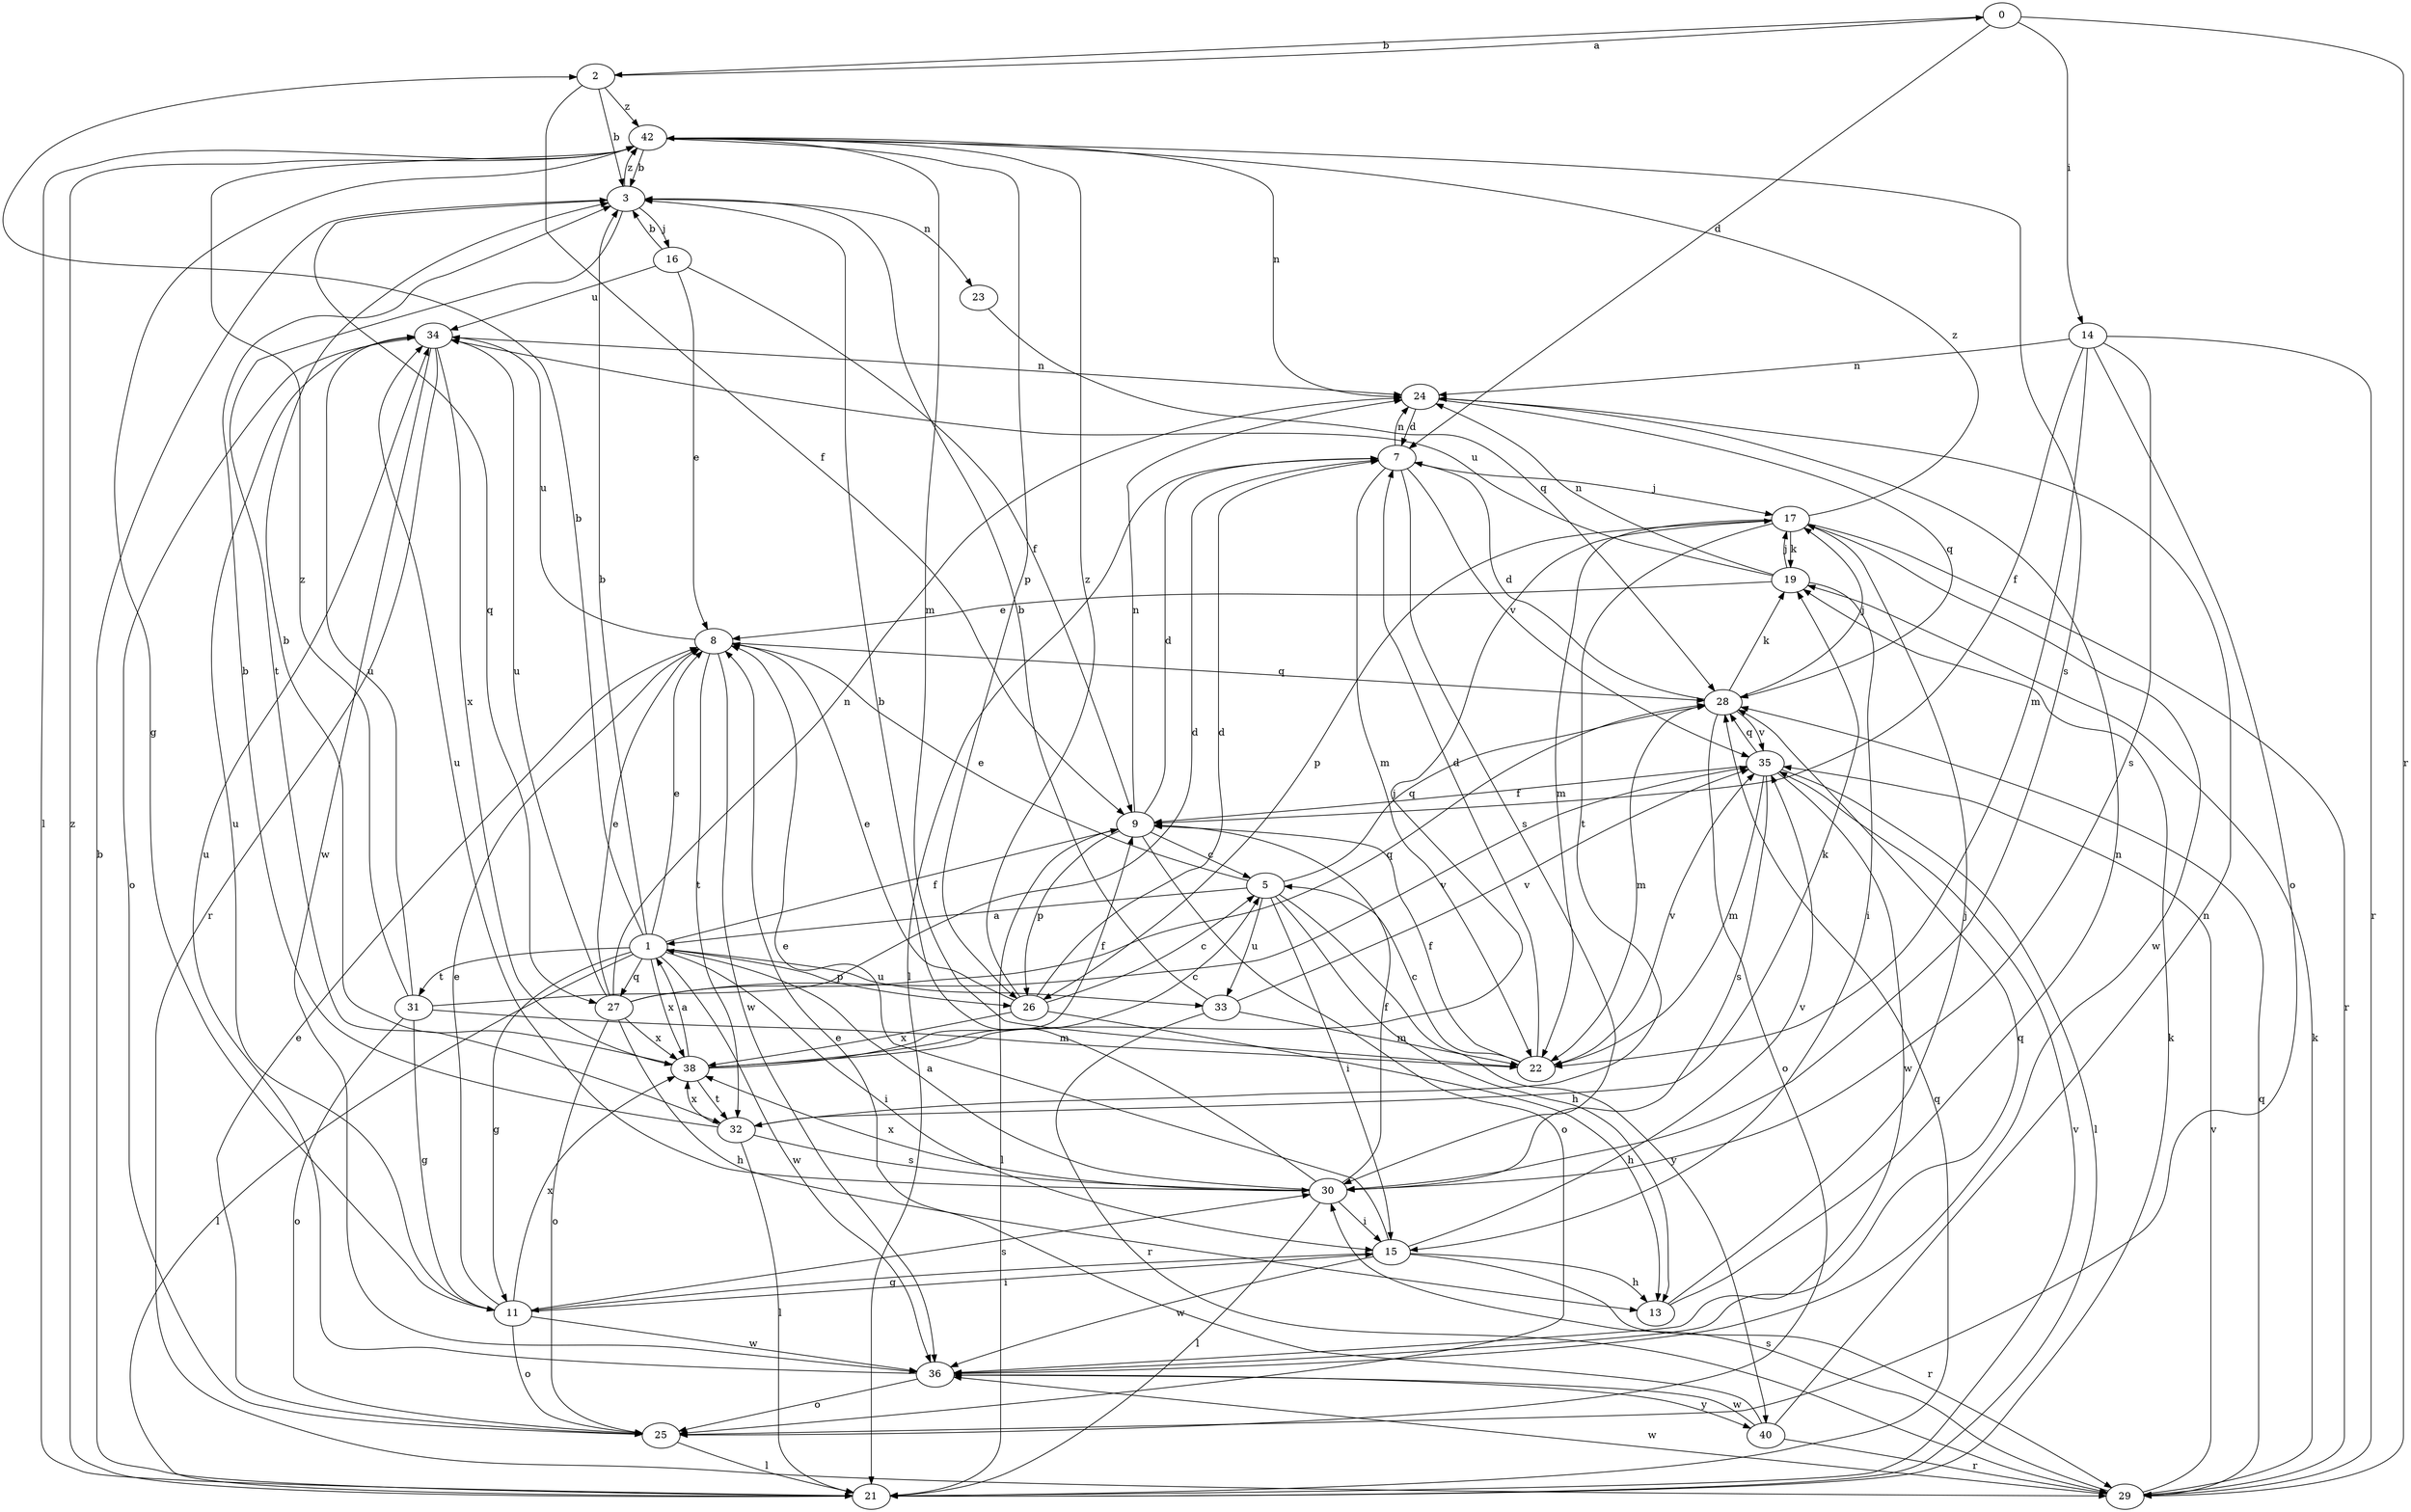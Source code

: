 strict digraph  {
0;
1;
2;
3;
5;
7;
8;
9;
11;
13;
14;
15;
16;
17;
19;
21;
22;
23;
24;
25;
26;
27;
28;
29;
30;
31;
32;
33;
34;
35;
36;
38;
40;
42;
0 -> 2  [label=b];
0 -> 7  [label=d];
0 -> 14  [label=i];
0 -> 29  [label=r];
1 -> 2  [label=b];
1 -> 3  [label=b];
1 -> 8  [label=e];
1 -> 9  [label=f];
1 -> 11  [label=g];
1 -> 15  [label=i];
1 -> 21  [label=l];
1 -> 26  [label=p];
1 -> 27  [label=q];
1 -> 31  [label=t];
1 -> 33  [label=u];
1 -> 36  [label=w];
1 -> 38  [label=x];
2 -> 0  [label=a];
2 -> 3  [label=b];
2 -> 9  [label=f];
2 -> 42  [label=z];
3 -> 16  [label=j];
3 -> 23  [label=n];
3 -> 27  [label=q];
3 -> 32  [label=t];
3 -> 42  [label=z];
5 -> 1  [label=a];
5 -> 8  [label=e];
5 -> 13  [label=h];
5 -> 15  [label=i];
5 -> 28  [label=q];
5 -> 33  [label=u];
5 -> 40  [label=y];
7 -> 17  [label=j];
7 -> 21  [label=l];
7 -> 22  [label=m];
7 -> 24  [label=n];
7 -> 30  [label=s];
7 -> 35  [label=v];
8 -> 28  [label=q];
8 -> 32  [label=t];
8 -> 34  [label=u];
8 -> 36  [label=w];
9 -> 5  [label=c];
9 -> 7  [label=d];
9 -> 21  [label=l];
9 -> 24  [label=n];
9 -> 25  [label=o];
9 -> 26  [label=p];
11 -> 8  [label=e];
11 -> 15  [label=i];
11 -> 25  [label=o];
11 -> 30  [label=s];
11 -> 34  [label=u];
11 -> 36  [label=w];
11 -> 38  [label=x];
13 -> 17  [label=j];
13 -> 24  [label=n];
14 -> 9  [label=f];
14 -> 22  [label=m];
14 -> 24  [label=n];
14 -> 25  [label=o];
14 -> 29  [label=r];
14 -> 30  [label=s];
15 -> 8  [label=e];
15 -> 11  [label=g];
15 -> 13  [label=h];
15 -> 29  [label=r];
15 -> 35  [label=v];
15 -> 36  [label=w];
16 -> 3  [label=b];
16 -> 8  [label=e];
16 -> 9  [label=f];
16 -> 34  [label=u];
17 -> 19  [label=k];
17 -> 22  [label=m];
17 -> 26  [label=p];
17 -> 29  [label=r];
17 -> 32  [label=t];
17 -> 36  [label=w];
17 -> 42  [label=z];
19 -> 8  [label=e];
19 -> 15  [label=i];
19 -> 17  [label=j];
19 -> 24  [label=n];
19 -> 34  [label=u];
21 -> 3  [label=b];
21 -> 19  [label=k];
21 -> 28  [label=q];
21 -> 35  [label=v];
21 -> 42  [label=z];
22 -> 5  [label=c];
22 -> 7  [label=d];
22 -> 9  [label=f];
22 -> 35  [label=v];
23 -> 28  [label=q];
24 -> 7  [label=d];
24 -> 28  [label=q];
25 -> 8  [label=e];
25 -> 21  [label=l];
26 -> 5  [label=c];
26 -> 7  [label=d];
26 -> 8  [label=e];
26 -> 13  [label=h];
26 -> 38  [label=x];
26 -> 42  [label=z];
27 -> 8  [label=e];
27 -> 13  [label=h];
27 -> 24  [label=n];
27 -> 25  [label=o];
27 -> 28  [label=q];
27 -> 34  [label=u];
27 -> 35  [label=v];
27 -> 38  [label=x];
28 -> 7  [label=d];
28 -> 17  [label=j];
28 -> 19  [label=k];
28 -> 22  [label=m];
28 -> 25  [label=o];
28 -> 35  [label=v];
29 -> 19  [label=k];
29 -> 28  [label=q];
29 -> 30  [label=s];
29 -> 35  [label=v];
29 -> 36  [label=w];
30 -> 1  [label=a];
30 -> 3  [label=b];
30 -> 9  [label=f];
30 -> 15  [label=i];
30 -> 21  [label=l];
30 -> 34  [label=u];
30 -> 38  [label=x];
31 -> 7  [label=d];
31 -> 11  [label=g];
31 -> 22  [label=m];
31 -> 25  [label=o];
31 -> 34  [label=u];
31 -> 42  [label=z];
32 -> 3  [label=b];
32 -> 19  [label=k];
32 -> 21  [label=l];
32 -> 30  [label=s];
32 -> 38  [label=x];
33 -> 3  [label=b];
33 -> 22  [label=m];
33 -> 29  [label=r];
33 -> 35  [label=v];
34 -> 24  [label=n];
34 -> 25  [label=o];
34 -> 29  [label=r];
34 -> 36  [label=w];
34 -> 38  [label=x];
35 -> 9  [label=f];
35 -> 21  [label=l];
35 -> 22  [label=m];
35 -> 28  [label=q];
35 -> 30  [label=s];
35 -> 36  [label=w];
36 -> 25  [label=o];
36 -> 28  [label=q];
36 -> 34  [label=u];
36 -> 40  [label=y];
38 -> 1  [label=a];
38 -> 3  [label=b];
38 -> 5  [label=c];
38 -> 9  [label=f];
38 -> 17  [label=j];
38 -> 32  [label=t];
40 -> 8  [label=e];
40 -> 24  [label=n];
40 -> 29  [label=r];
40 -> 36  [label=w];
42 -> 3  [label=b];
42 -> 11  [label=g];
42 -> 21  [label=l];
42 -> 22  [label=m];
42 -> 24  [label=n];
42 -> 26  [label=p];
42 -> 30  [label=s];
}
